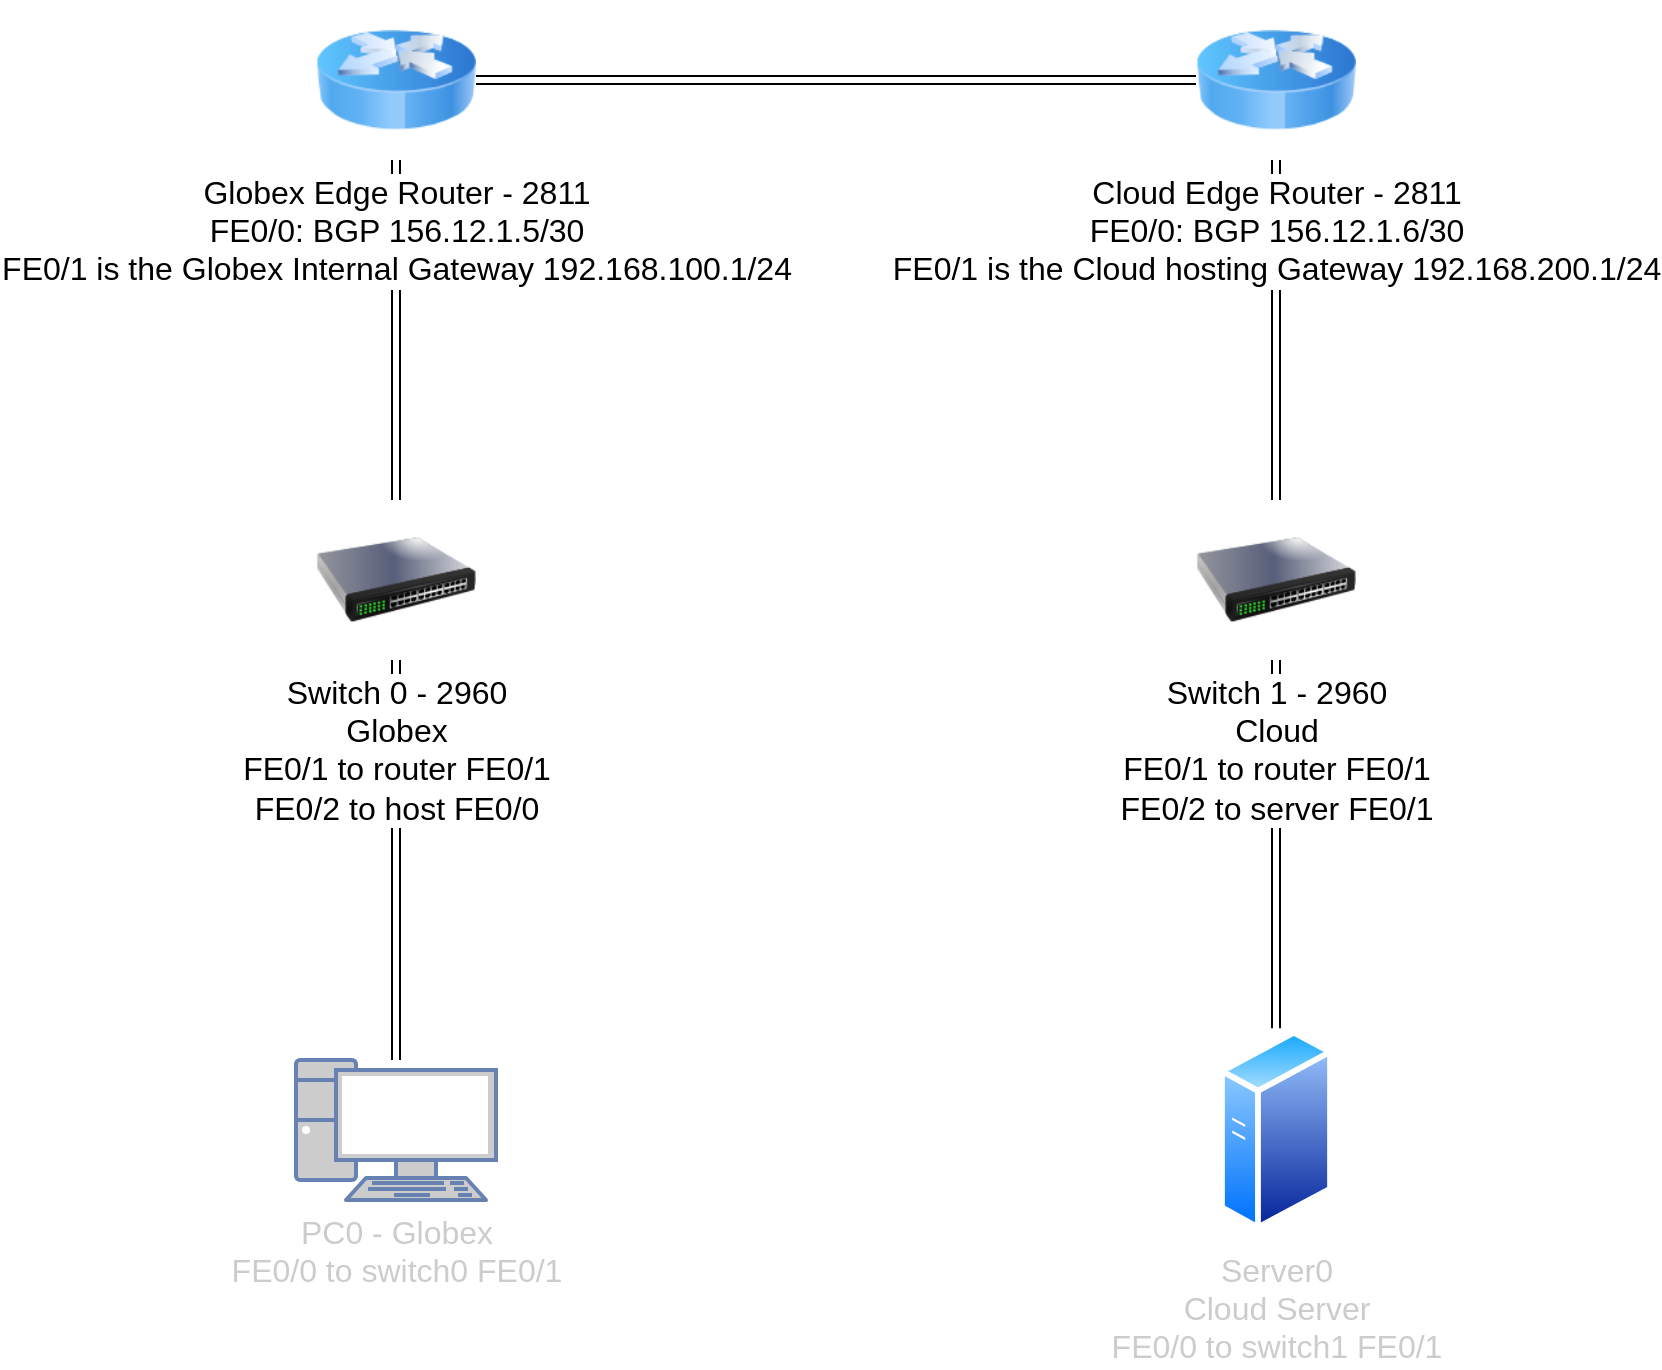 <mxfile>
    <diagram id="VjwAIKKh7NJ7v66QsfQx" name="Page-1">
        <mxGraphModel dx="3108" dy="1044" grid="1" gridSize="10" guides="1" tooltips="1" connect="1" arrows="1" fold="1" page="1" pageScale="1" pageWidth="850" pageHeight="1100" math="0" shadow="0">
            <root>
                <mxCell id="0"/>
                <mxCell id="1" parent="0"/>
                <mxCell id="4" style="edgeStyle=none;shape=link;html=1;entryX=0;entryY=0.5;entryDx=0;entryDy=0;" edge="1" parent="1" source="2" target="3">
                    <mxGeometry relative="1" as="geometry"/>
                </mxCell>
                <mxCell id="9" style="edgeStyle=none;shape=link;html=1;exitX=0.5;exitY=1;exitDx=0;exitDy=0;fontSize=16;" edge="1" parent="1" source="2" target="5">
                    <mxGeometry relative="1" as="geometry"/>
                </mxCell>
                <mxCell id="2" value="&lt;font style=&quot;font-size: 16px;&quot;&gt;Globex Edge Router - 2811&lt;br&gt;FE0/0: BGP 156.12.1.5/30&lt;br&gt;FE0/1 is the Globex Internal Gateway 192.168.100.1/24&lt;/font&gt;" style="image;html=1;image=img/lib/clip_art/networking/Router_Icon_128x128.png" vertex="1" parent="1">
                    <mxGeometry x="-680" y="190" width="80" height="80" as="geometry"/>
                </mxCell>
                <mxCell id="10" style="edgeStyle=none;shape=link;html=1;fontSize=16;" edge="1" parent="1" source="3" target="6">
                    <mxGeometry relative="1" as="geometry"/>
                </mxCell>
                <mxCell id="3" value="&lt;font style=&quot;font-size: 16px;&quot;&gt;Cloud Edge Router - 2811&lt;br&gt;FE0/0: BGP 156.12.1.6/30&lt;br&gt;FE0/1 is the Cloud hosting Gateway 192.168.200.1/24&lt;br&gt;&lt;/font&gt;" style="image;html=1;image=img/lib/clip_art/networking/Router_Icon_128x128.png" vertex="1" parent="1">
                    <mxGeometry x="-240" y="190" width="80" height="80" as="geometry"/>
                </mxCell>
                <mxCell id="12" style="edgeStyle=none;shape=link;html=1;fontSize=16;fontColor=#CCCCCC;" edge="1" parent="1" source="5" target="11">
                    <mxGeometry relative="1" as="geometry"/>
                </mxCell>
                <mxCell id="5" value="Switch 0 - 2960&lt;br&gt;Globex&lt;br&gt;FE0/1 to router FE0/1&lt;br&gt;FE0/2 to host FE0/0" style="image;html=1;image=img/lib/clip_art/networking/Switch_128x128.png;fontSize=16;" vertex="1" parent="1">
                    <mxGeometry x="-680" y="440" width="80" height="80" as="geometry"/>
                </mxCell>
                <mxCell id="14" style="edgeStyle=none;shape=link;html=1;fontSize=16;fontColor=#CCCCCC;" edge="1" parent="1" source="6" target="13">
                    <mxGeometry relative="1" as="geometry"/>
                </mxCell>
                <mxCell id="6" value="Switch 1 - 2960&lt;br&gt;Cloud&lt;br&gt;FE0/1 to router FE0/1&lt;br&gt;FE0/2 to server FE0/1" style="image;html=1;image=img/lib/clip_art/networking/Switch_128x128.png;fontSize=16;" vertex="1" parent="1">
                    <mxGeometry x="-240" y="440" width="80" height="80" as="geometry"/>
                </mxCell>
                <mxCell id="11" value="&lt;font color=&quot;#cccccc&quot;&gt;PC0 - Globex&lt;br&gt;FE0/0 to switch0 FE0/1&lt;br&gt;&lt;/font&gt;" style="fontColor=#0066CC;verticalAlign=top;verticalLabelPosition=bottom;labelPosition=center;align=center;html=1;outlineConnect=0;fillColor=#CCCCCC;strokeColor=#6881B3;gradientColor=none;gradientDirection=north;strokeWidth=2;shape=mxgraph.networks.pc;fontSize=16;" vertex="1" parent="1">
                    <mxGeometry x="-690" y="720" width="100" height="70" as="geometry"/>
                </mxCell>
                <mxCell id="13" value="Server0&lt;br&gt;Cloud Server&lt;br&gt;FE0/0 to switch1 FE0/1" style="aspect=fixed;perimeter=ellipsePerimeter;html=1;align=center;shadow=0;dashed=0;spacingTop=3;image;image=img/lib/active_directory/generic_server.svg;fontSize=16;fontColor=#CCCCCC;" vertex="1" parent="1">
                    <mxGeometry x="-228.5" y="704.11" width="57" height="101.78" as="geometry"/>
                </mxCell>
            </root>
        </mxGraphModel>
    </diagram>
</mxfile>
